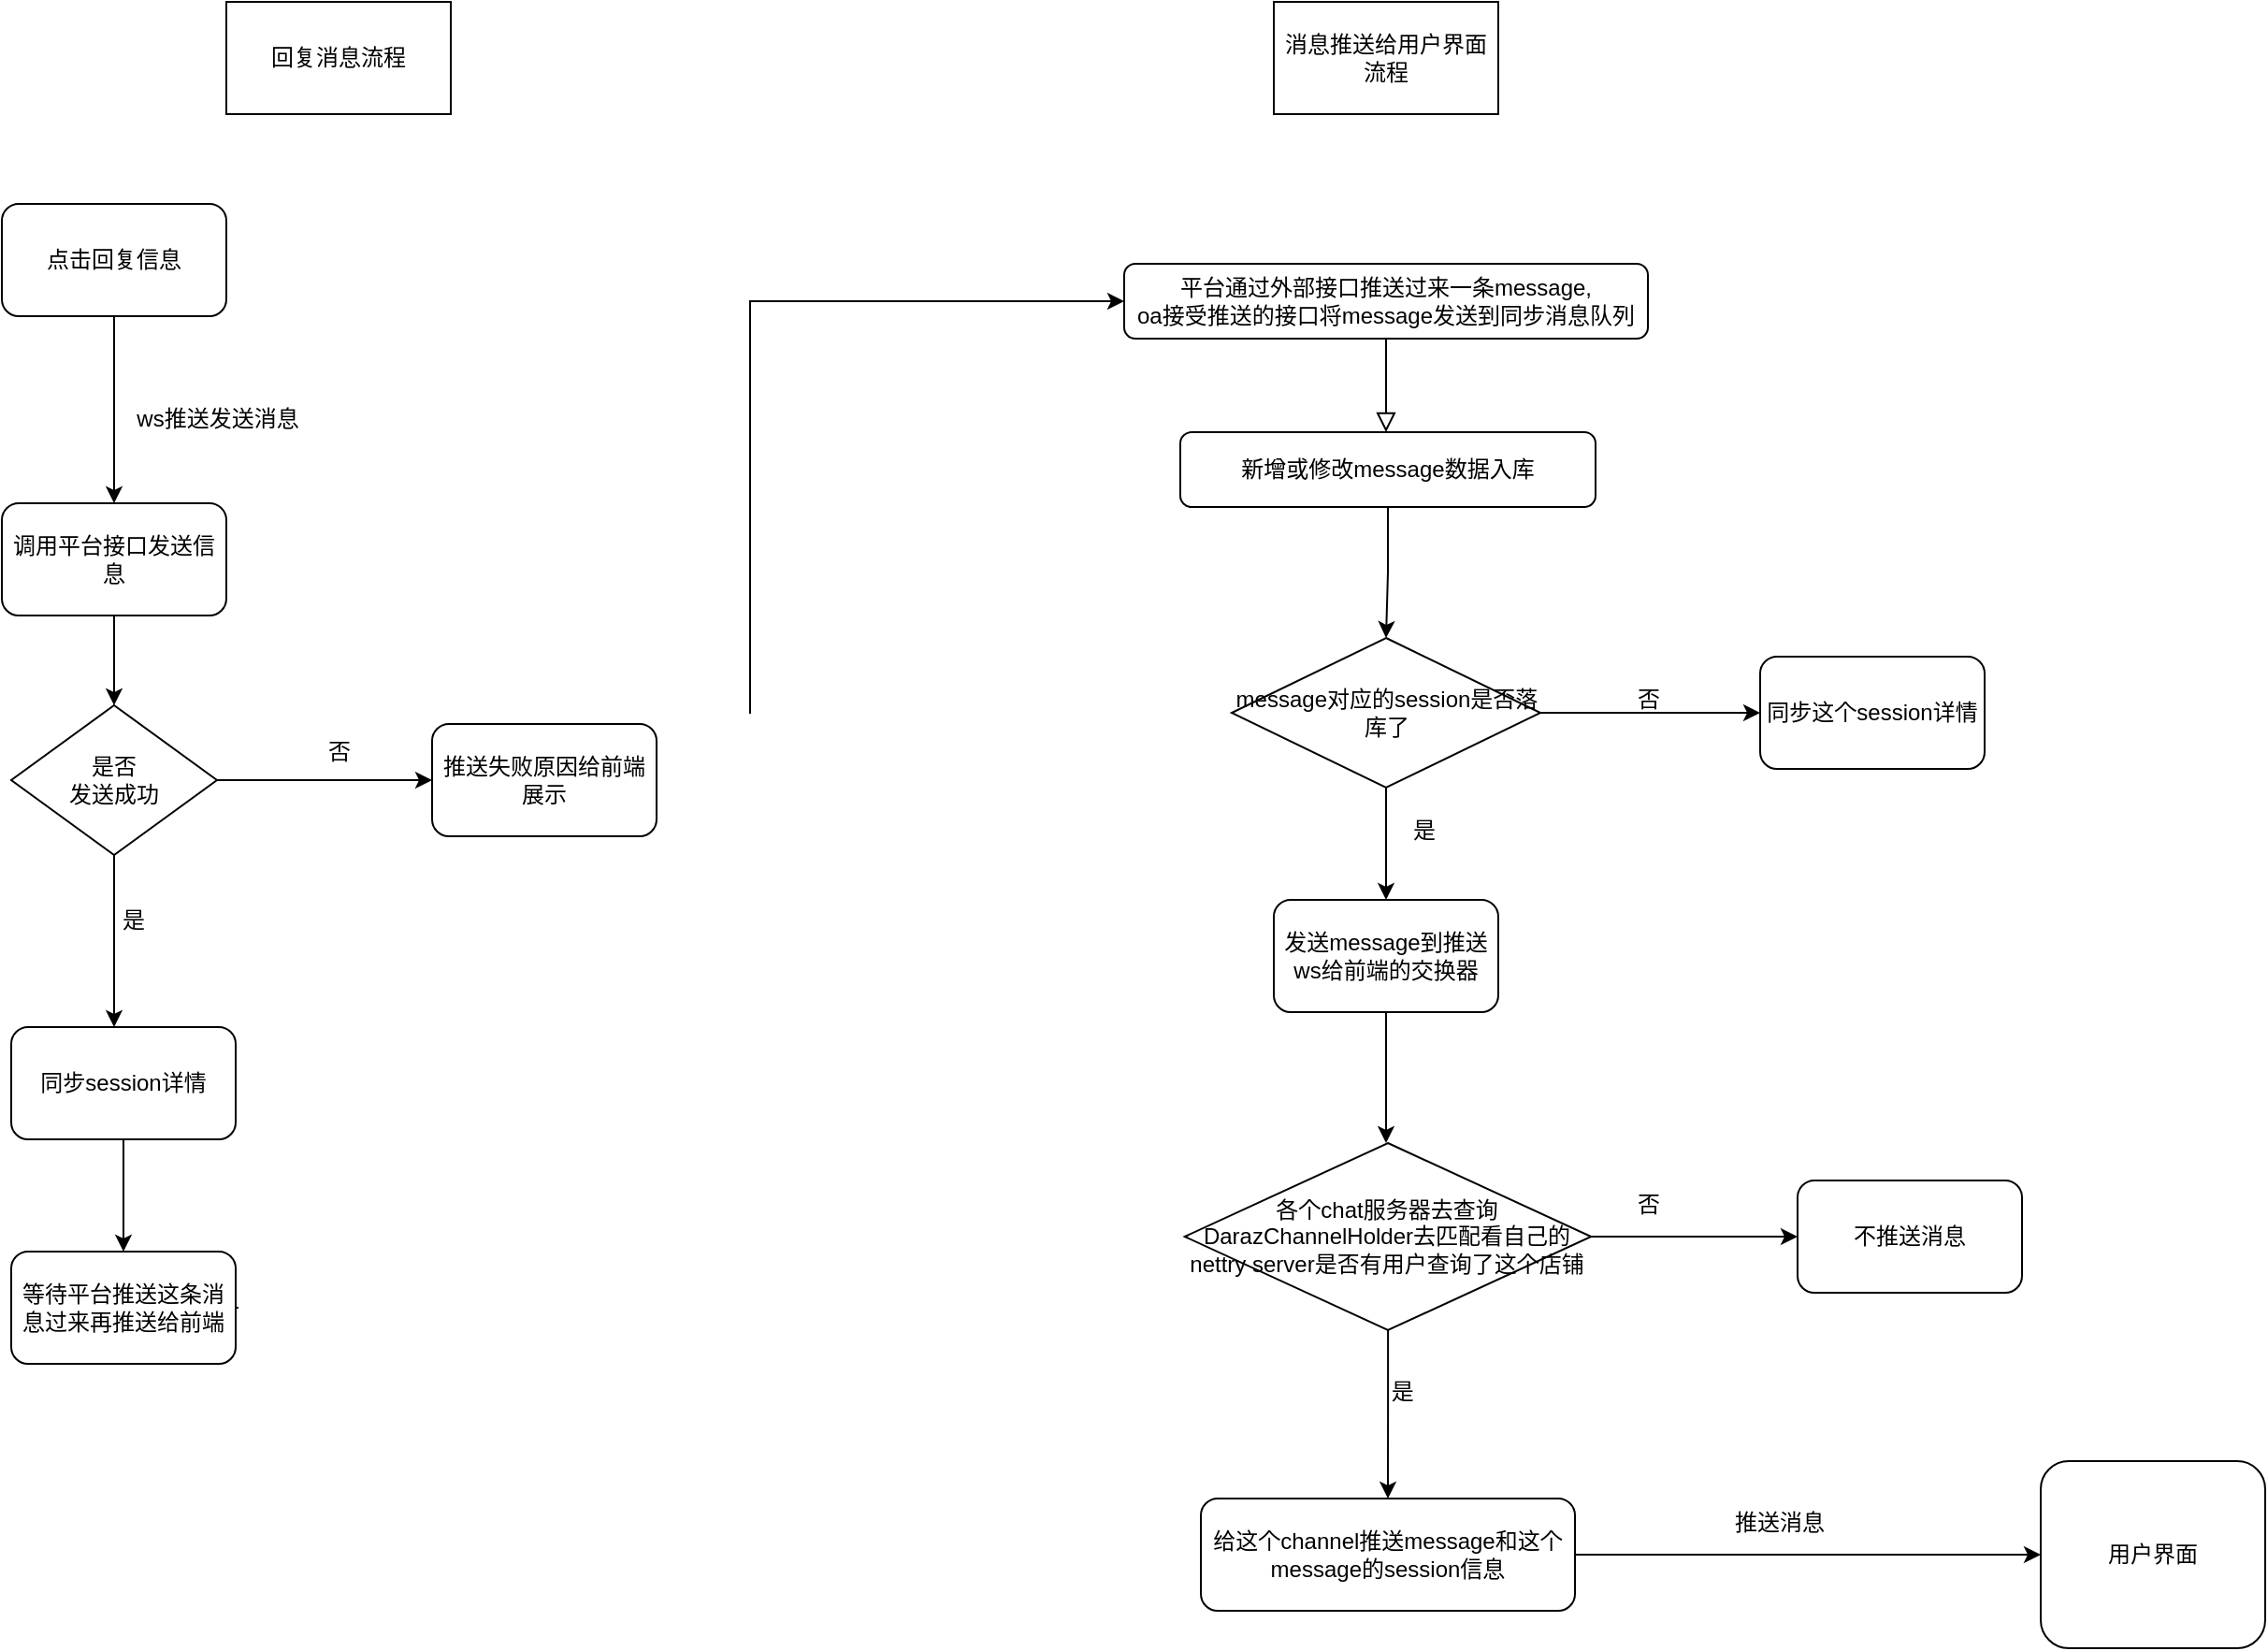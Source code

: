 <mxfile version="24.7.8">
  <diagram id="C5RBs43oDa-KdzZeNtuy" name="Page-1">
    <mxGraphModel dx="2213" dy="1918" grid="1" gridSize="10" guides="1" tooltips="1" connect="1" arrows="1" fold="1" page="1" pageScale="1" pageWidth="827" pageHeight="1169" math="0" shadow="0">
      <root>
        <mxCell id="WIyWlLk6GJQsqaUBKTNV-0" />
        <mxCell id="WIyWlLk6GJQsqaUBKTNV-1" parent="WIyWlLk6GJQsqaUBKTNV-0" />
        <mxCell id="WIyWlLk6GJQsqaUBKTNV-2" value="" style="rounded=0;html=1;jettySize=auto;orthogonalLoop=1;fontSize=11;endArrow=block;endFill=0;endSize=8;strokeWidth=1;shadow=0;labelBackgroundColor=none;edgeStyle=orthogonalEdgeStyle;exitX=0.5;exitY=1;exitDx=0;exitDy=0;" parent="WIyWlLk6GJQsqaUBKTNV-1" source="WIyWlLk6GJQsqaUBKTNV-3" edge="1">
          <mxGeometry relative="1" as="geometry">
            <mxPoint x="380" y="120" as="sourcePoint" />
            <mxPoint x="300" y="170" as="targetPoint" />
          </mxGeometry>
        </mxCell>
        <mxCell id="WIyWlLk6GJQsqaUBKTNV-3" value="平台通过外部接口推送过来一条message,&lt;div&gt;oa接受推送的接口将message发送到同步消息队列&lt;br&gt;&lt;/div&gt;" style="rounded=1;whiteSpace=wrap;html=1;fontSize=12;glass=0;strokeWidth=1;shadow=0;" parent="WIyWlLk6GJQsqaUBKTNV-1" vertex="1">
          <mxGeometry x="160" y="80" width="280" height="40" as="geometry" />
        </mxCell>
        <mxCell id="5xCHBFTwe_UNU5cE1isP-3" style="edgeStyle=orthogonalEdgeStyle;rounded=0;orthogonalLoop=1;jettySize=auto;html=1;" edge="1" parent="WIyWlLk6GJQsqaUBKTNV-1" source="5xCHBFTwe_UNU5cE1isP-0">
          <mxGeometry relative="1" as="geometry">
            <mxPoint x="300" y="280" as="targetPoint" />
          </mxGeometry>
        </mxCell>
        <mxCell id="5xCHBFTwe_UNU5cE1isP-0" value="新增或修改message数据入库" style="rounded=1;whiteSpace=wrap;html=1;fontSize=12;glass=0;strokeWidth=1;shadow=0;" vertex="1" parent="WIyWlLk6GJQsqaUBKTNV-1">
          <mxGeometry x="190" y="170" width="222" height="40" as="geometry" />
        </mxCell>
        <mxCell id="5xCHBFTwe_UNU5cE1isP-7" style="edgeStyle=orthogonalEdgeStyle;rounded=0;orthogonalLoop=1;jettySize=auto;html=1;" edge="1" parent="WIyWlLk6GJQsqaUBKTNV-1" source="5xCHBFTwe_UNU5cE1isP-5">
          <mxGeometry relative="1" as="geometry">
            <mxPoint x="500" y="320" as="targetPoint" />
          </mxGeometry>
        </mxCell>
        <mxCell id="5xCHBFTwe_UNU5cE1isP-10" style="edgeStyle=orthogonalEdgeStyle;rounded=0;orthogonalLoop=1;jettySize=auto;html=1;" edge="1" parent="WIyWlLk6GJQsqaUBKTNV-1" source="5xCHBFTwe_UNU5cE1isP-5">
          <mxGeometry relative="1" as="geometry">
            <mxPoint x="300" y="420" as="targetPoint" />
          </mxGeometry>
        </mxCell>
        <mxCell id="5xCHBFTwe_UNU5cE1isP-5" value="message对应的session是否落库了" style="rhombus;whiteSpace=wrap;html=1;" vertex="1" parent="WIyWlLk6GJQsqaUBKTNV-1">
          <mxGeometry x="217.5" y="280" width="165" height="80" as="geometry" />
        </mxCell>
        <mxCell id="5xCHBFTwe_UNU5cE1isP-8" value="同步这个session详情" style="rounded=1;whiteSpace=wrap;html=1;" vertex="1" parent="WIyWlLk6GJQsqaUBKTNV-1">
          <mxGeometry x="500" y="290" width="120" height="60" as="geometry" />
        </mxCell>
        <mxCell id="5xCHBFTwe_UNU5cE1isP-9" value="否" style="text;html=1;align=center;verticalAlign=middle;resizable=0;points=[];autosize=1;strokeColor=none;fillColor=none;" vertex="1" parent="WIyWlLk6GJQsqaUBKTNV-1">
          <mxGeometry x="420" y="298" width="40" height="30" as="geometry" />
        </mxCell>
        <mxCell id="5xCHBFTwe_UNU5cE1isP-11" value="是" style="text;html=1;align=center;verticalAlign=middle;resizable=0;points=[];autosize=1;strokeColor=none;fillColor=none;" vertex="1" parent="WIyWlLk6GJQsqaUBKTNV-1">
          <mxGeometry x="300" y="368" width="40" height="30" as="geometry" />
        </mxCell>
        <mxCell id="5xCHBFTwe_UNU5cE1isP-13" style="edgeStyle=orthogonalEdgeStyle;rounded=0;orthogonalLoop=1;jettySize=auto;html=1;" edge="1" parent="WIyWlLk6GJQsqaUBKTNV-1" source="5xCHBFTwe_UNU5cE1isP-12">
          <mxGeometry relative="1" as="geometry">
            <mxPoint x="300" y="550" as="targetPoint" />
          </mxGeometry>
        </mxCell>
        <mxCell id="5xCHBFTwe_UNU5cE1isP-12" value="发送message到推送ws给前端的交换器" style="rounded=1;whiteSpace=wrap;html=1;" vertex="1" parent="WIyWlLk6GJQsqaUBKTNV-1">
          <mxGeometry x="240" y="420" width="120" height="60" as="geometry" />
        </mxCell>
        <mxCell id="5xCHBFTwe_UNU5cE1isP-18" style="edgeStyle=orthogonalEdgeStyle;rounded=0;orthogonalLoop=1;jettySize=auto;html=1;" edge="1" parent="WIyWlLk6GJQsqaUBKTNV-1" source="5xCHBFTwe_UNU5cE1isP-16">
          <mxGeometry relative="1" as="geometry">
            <mxPoint x="301.005" y="740" as="targetPoint" />
          </mxGeometry>
        </mxCell>
        <mxCell id="5xCHBFTwe_UNU5cE1isP-19" style="edgeStyle=orthogonalEdgeStyle;rounded=0;orthogonalLoop=1;jettySize=auto;html=1;" edge="1" parent="WIyWlLk6GJQsqaUBKTNV-1" source="5xCHBFTwe_UNU5cE1isP-16">
          <mxGeometry relative="1" as="geometry">
            <mxPoint x="520" y="600" as="targetPoint" />
          </mxGeometry>
        </mxCell>
        <mxCell id="5xCHBFTwe_UNU5cE1isP-16" value="各个chat服务器去查询DarazChannelHolder去匹配看自己的nettry server是否有用户查询了这个店铺" style="rhombus;whiteSpace=wrap;html=1;" vertex="1" parent="WIyWlLk6GJQsqaUBKTNV-1">
          <mxGeometry x="192.38" y="550" width="217.25" height="100" as="geometry" />
        </mxCell>
        <mxCell id="5xCHBFTwe_UNU5cE1isP-20" value="不推送消息" style="rounded=1;whiteSpace=wrap;html=1;" vertex="1" parent="WIyWlLk6GJQsqaUBKTNV-1">
          <mxGeometry x="520" y="570" width="120" height="60" as="geometry" />
        </mxCell>
        <mxCell id="5xCHBFTwe_UNU5cE1isP-21" value="&amp;nbsp; &amp;nbsp; &amp;nbsp;是" style="text;html=1;align=center;verticalAlign=middle;resizable=0;points=[];autosize=1;strokeColor=none;fillColor=none;" vertex="1" parent="WIyWlLk6GJQsqaUBKTNV-1">
          <mxGeometry x="275" y="668" width="50" height="30" as="geometry" />
        </mxCell>
        <mxCell id="5xCHBFTwe_UNU5cE1isP-25" style="edgeStyle=orthogonalEdgeStyle;rounded=0;orthogonalLoop=1;jettySize=auto;html=1;entryX=0;entryY=0.5;entryDx=0;entryDy=0;" edge="1" parent="WIyWlLk6GJQsqaUBKTNV-1" source="5xCHBFTwe_UNU5cE1isP-22" target="5xCHBFTwe_UNU5cE1isP-24">
          <mxGeometry relative="1" as="geometry" />
        </mxCell>
        <mxCell id="5xCHBFTwe_UNU5cE1isP-22" value="给这个channel推送message和这个message的session信息" style="rounded=1;whiteSpace=wrap;html=1;" vertex="1" parent="WIyWlLk6GJQsqaUBKTNV-1">
          <mxGeometry x="201.01" y="740" width="200" height="60" as="geometry" />
        </mxCell>
        <mxCell id="5xCHBFTwe_UNU5cE1isP-23" value="否" style="text;html=1;align=center;verticalAlign=middle;resizable=0;points=[];autosize=1;strokeColor=none;fillColor=none;" vertex="1" parent="WIyWlLk6GJQsqaUBKTNV-1">
          <mxGeometry x="420" y="568" width="40" height="30" as="geometry" />
        </mxCell>
        <mxCell id="5xCHBFTwe_UNU5cE1isP-24" value="用户界面" style="rounded=1;whiteSpace=wrap;html=1;" vertex="1" parent="WIyWlLk6GJQsqaUBKTNV-1">
          <mxGeometry x="650" y="720" width="120" height="100" as="geometry" />
        </mxCell>
        <mxCell id="5xCHBFTwe_UNU5cE1isP-29" value="推送消息" style="text;html=1;align=center;verticalAlign=middle;resizable=0;points=[];autosize=1;strokeColor=none;fillColor=none;" vertex="1" parent="WIyWlLk6GJQsqaUBKTNV-1">
          <mxGeometry x="475" y="738" width="70" height="30" as="geometry" />
        </mxCell>
        <mxCell id="5xCHBFTwe_UNU5cE1isP-31" value="消息推送给用户界面流程" style="rounded=0;whiteSpace=wrap;html=1;" vertex="1" parent="WIyWlLk6GJQsqaUBKTNV-1">
          <mxGeometry x="240" y="-60" width="120" height="60" as="geometry" />
        </mxCell>
        <mxCell id="5xCHBFTwe_UNU5cE1isP-32" value="回复消息流程" style="rounded=0;whiteSpace=wrap;html=1;" vertex="1" parent="WIyWlLk6GJQsqaUBKTNV-1">
          <mxGeometry x="-320" y="-60" width="120" height="60" as="geometry" />
        </mxCell>
        <mxCell id="5xCHBFTwe_UNU5cE1isP-35" style="edgeStyle=orthogonalEdgeStyle;rounded=0;orthogonalLoop=1;jettySize=auto;html=1;" edge="1" parent="WIyWlLk6GJQsqaUBKTNV-1" source="5xCHBFTwe_UNU5cE1isP-34">
          <mxGeometry relative="1" as="geometry">
            <mxPoint x="-380" y="208" as="targetPoint" />
          </mxGeometry>
        </mxCell>
        <mxCell id="5xCHBFTwe_UNU5cE1isP-34" value="点击回复信息" style="rounded=1;whiteSpace=wrap;html=1;" vertex="1" parent="WIyWlLk6GJQsqaUBKTNV-1">
          <mxGeometry x="-440" y="48" width="120" height="60" as="geometry" />
        </mxCell>
        <mxCell id="5xCHBFTwe_UNU5cE1isP-36" value="ws推送发送消息" style="text;html=1;align=center;verticalAlign=middle;resizable=0;points=[];autosize=1;strokeColor=none;fillColor=none;" vertex="1" parent="WIyWlLk6GJQsqaUBKTNV-1">
          <mxGeometry x="-380" y="148" width="110" height="30" as="geometry" />
        </mxCell>
        <mxCell id="5xCHBFTwe_UNU5cE1isP-39" style="edgeStyle=orthogonalEdgeStyle;rounded=0;orthogonalLoop=1;jettySize=auto;html=1;" edge="1" parent="WIyWlLk6GJQsqaUBKTNV-1" source="5xCHBFTwe_UNU5cE1isP-37" target="5xCHBFTwe_UNU5cE1isP-38">
          <mxGeometry relative="1" as="geometry" />
        </mxCell>
        <mxCell id="5xCHBFTwe_UNU5cE1isP-37" value="调用平台接口发送信息" style="rounded=1;whiteSpace=wrap;html=1;" vertex="1" parent="WIyWlLk6GJQsqaUBKTNV-1">
          <mxGeometry x="-440" y="208" width="120" height="60" as="geometry" />
        </mxCell>
        <mxCell id="5xCHBFTwe_UNU5cE1isP-41" style="edgeStyle=orthogonalEdgeStyle;rounded=0;orthogonalLoop=1;jettySize=auto;html=1;" edge="1" parent="WIyWlLk6GJQsqaUBKTNV-1" source="5xCHBFTwe_UNU5cE1isP-38">
          <mxGeometry relative="1" as="geometry">
            <mxPoint x="-210" y="356" as="targetPoint" />
          </mxGeometry>
        </mxCell>
        <mxCell id="5xCHBFTwe_UNU5cE1isP-42" style="edgeStyle=orthogonalEdgeStyle;rounded=0;orthogonalLoop=1;jettySize=auto;html=1;" edge="1" parent="WIyWlLk6GJQsqaUBKTNV-1" source="5xCHBFTwe_UNU5cE1isP-38">
          <mxGeometry relative="1" as="geometry">
            <mxPoint x="-380" y="488" as="targetPoint" />
          </mxGeometry>
        </mxCell>
        <mxCell id="5xCHBFTwe_UNU5cE1isP-38" value="是否&lt;div&gt;发送成功&lt;/div&gt;" style="rhombus;whiteSpace=wrap;html=1;" vertex="1" parent="WIyWlLk6GJQsqaUBKTNV-1">
          <mxGeometry x="-435" y="316" width="110" height="80" as="geometry" />
        </mxCell>
        <mxCell id="5xCHBFTwe_UNU5cE1isP-43" value="否" style="text;html=1;align=center;verticalAlign=middle;resizable=0;points=[];autosize=1;strokeColor=none;fillColor=none;" vertex="1" parent="WIyWlLk6GJQsqaUBKTNV-1">
          <mxGeometry x="-280" y="326" width="40" height="30" as="geometry" />
        </mxCell>
        <mxCell id="5xCHBFTwe_UNU5cE1isP-44" value="是" style="text;html=1;align=center;verticalAlign=middle;resizable=0;points=[];autosize=1;strokeColor=none;fillColor=none;" vertex="1" parent="WIyWlLk6GJQsqaUBKTNV-1">
          <mxGeometry x="-390" y="416" width="40" height="30" as="geometry" />
        </mxCell>
        <mxCell id="5xCHBFTwe_UNU5cE1isP-48" style="edgeStyle=orthogonalEdgeStyle;rounded=0;orthogonalLoop=1;jettySize=auto;html=1;" edge="1" parent="WIyWlLk6GJQsqaUBKTNV-1" source="5xCHBFTwe_UNU5cE1isP-45">
          <mxGeometry relative="1" as="geometry">
            <mxPoint x="-375" y="608" as="targetPoint" />
          </mxGeometry>
        </mxCell>
        <mxCell id="5xCHBFTwe_UNU5cE1isP-45" value="同步session详情" style="rounded=1;whiteSpace=wrap;html=1;" vertex="1" parent="WIyWlLk6GJQsqaUBKTNV-1">
          <mxGeometry x="-435" y="488" width="120" height="60" as="geometry" />
        </mxCell>
        <mxCell id="5xCHBFTwe_UNU5cE1isP-46" value="推送失败原因给前端展示" style="rounded=1;whiteSpace=wrap;html=1;" vertex="1" parent="WIyWlLk6GJQsqaUBKTNV-1">
          <mxGeometry x="-210" y="326" width="120" height="60" as="geometry" />
        </mxCell>
        <mxCell id="5xCHBFTwe_UNU5cE1isP-50" style="edgeStyle=orthogonalEdgeStyle;rounded=0;orthogonalLoop=1;jettySize=auto;html=1;entryX=0;entryY=0.5;entryDx=0;entryDy=0;" edge="1" parent="WIyWlLk6GJQsqaUBKTNV-1" source="5xCHBFTwe_UNU5cE1isP-49" target="WIyWlLk6GJQsqaUBKTNV-3">
          <mxGeometry relative="1" as="geometry">
            <Array as="points">
              <mxPoint x="-40" y="638" />
              <mxPoint x="-40" y="100" />
            </Array>
          </mxGeometry>
        </mxCell>
        <mxCell id="5xCHBFTwe_UNU5cE1isP-49" value="等待平台推送这条消息过来再推送给前端" style="rounded=1;whiteSpace=wrap;html=1;" vertex="1" parent="WIyWlLk6GJQsqaUBKTNV-1">
          <mxGeometry x="-435" y="608" width="120" height="60" as="geometry" />
        </mxCell>
      </root>
    </mxGraphModel>
  </diagram>
</mxfile>

